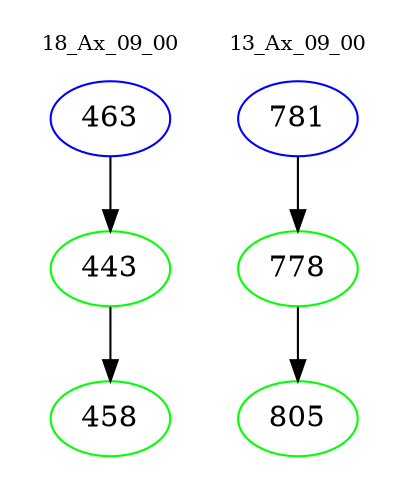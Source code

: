 digraph{
subgraph cluster_0 {
color = white
label = "18_Ax_09_00";
fontsize=10;
T0_463 [label="463", color="blue"]
T0_463 -> T0_443 [color="black"]
T0_443 [label="443", color="green"]
T0_443 -> T0_458 [color="black"]
T0_458 [label="458", color="green"]
}
subgraph cluster_1 {
color = white
label = "13_Ax_09_00";
fontsize=10;
T1_781 [label="781", color="blue"]
T1_781 -> T1_778 [color="black"]
T1_778 [label="778", color="green"]
T1_778 -> T1_805 [color="black"]
T1_805 [label="805", color="green"]
}
}
